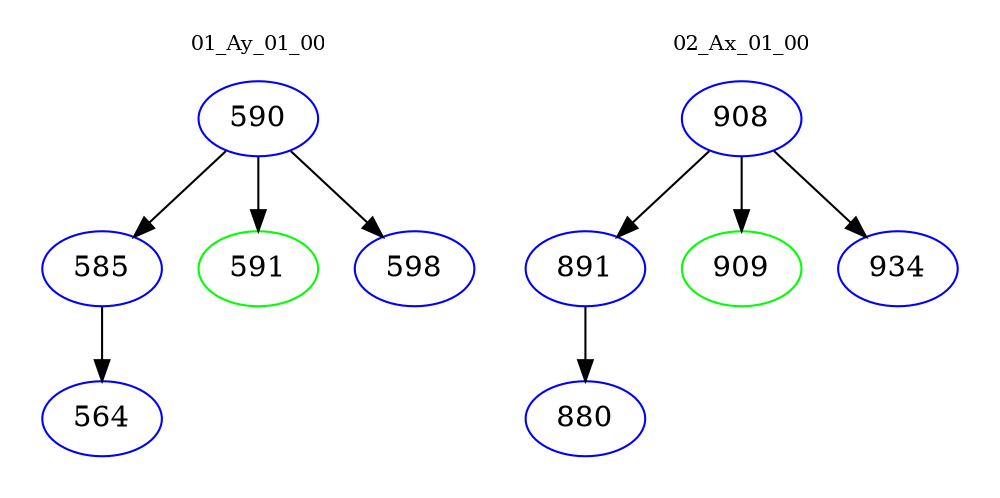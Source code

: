digraph{
subgraph cluster_0 {
color = white
label = "01_Ay_01_00";
fontsize=10;
T0_590 [label="590", color="blue"]
T0_590 -> T0_585 [color="black"]
T0_585 [label="585", color="blue"]
T0_585 -> T0_564 [color="black"]
T0_564 [label="564", color="blue"]
T0_590 -> T0_591 [color="black"]
T0_591 [label="591", color="green"]
T0_590 -> T0_598 [color="black"]
T0_598 [label="598", color="blue"]
}
subgraph cluster_1 {
color = white
label = "02_Ax_01_00";
fontsize=10;
T1_908 [label="908", color="blue"]
T1_908 -> T1_891 [color="black"]
T1_891 [label="891", color="blue"]
T1_891 -> T1_880 [color="black"]
T1_880 [label="880", color="blue"]
T1_908 -> T1_909 [color="black"]
T1_909 [label="909", color="green"]
T1_908 -> T1_934 [color="black"]
T1_934 [label="934", color="blue"]
}
}
